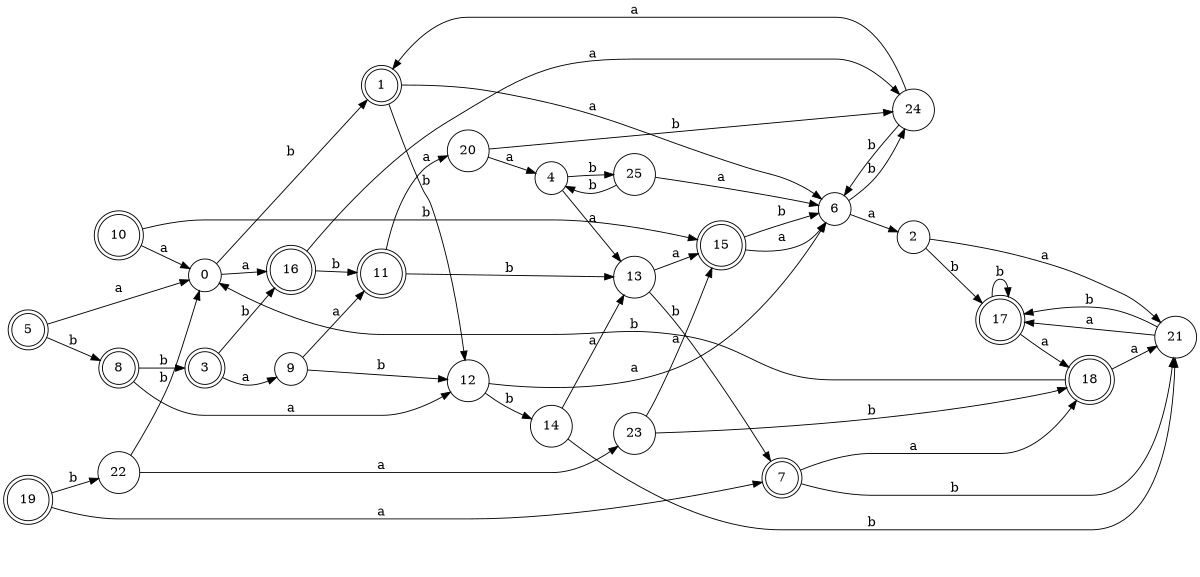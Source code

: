 digraph n21_10 {
__start0 [label="" shape="none"];

rankdir=LR;
size="8,5";

s0 [style="filled", color="black", fillcolor="white" shape="circle", label="0"];
s1 [style="rounded,filled", color="black", fillcolor="white" shape="doublecircle", label="1"];
s2 [style="filled", color="black", fillcolor="white" shape="circle", label="2"];
s3 [style="rounded,filled", color="black", fillcolor="white" shape="doublecircle", label="3"];
s4 [style="filled", color="black", fillcolor="white" shape="circle", label="4"];
s5 [style="rounded,filled", color="black", fillcolor="white" shape="doublecircle", label="5"];
s6 [style="filled", color="black", fillcolor="white" shape="circle", label="6"];
s7 [style="rounded,filled", color="black", fillcolor="white" shape="doublecircle", label="7"];
s8 [style="rounded,filled", color="black", fillcolor="white" shape="doublecircle", label="8"];
s9 [style="filled", color="black", fillcolor="white" shape="circle", label="9"];
s10 [style="rounded,filled", color="black", fillcolor="white" shape="doublecircle", label="10"];
s11 [style="rounded,filled", color="black", fillcolor="white" shape="doublecircle", label="11"];
s12 [style="filled", color="black", fillcolor="white" shape="circle", label="12"];
s13 [style="filled", color="black", fillcolor="white" shape="circle", label="13"];
s14 [style="filled", color="black", fillcolor="white" shape="circle", label="14"];
s15 [style="rounded,filled", color="black", fillcolor="white" shape="doublecircle", label="15"];
s16 [style="rounded,filled", color="black", fillcolor="white" shape="doublecircle", label="16"];
s17 [style="rounded,filled", color="black", fillcolor="white" shape="doublecircle", label="17"];
s18 [style="rounded,filled", color="black", fillcolor="white" shape="doublecircle", label="18"];
s19 [style="rounded,filled", color="black", fillcolor="white" shape="doublecircle", label="19"];
s20 [style="filled", color="black", fillcolor="white" shape="circle", label="20"];
s21 [style="filled", color="black", fillcolor="white" shape="circle", label="21"];
s22 [style="filled", color="black", fillcolor="white" shape="circle", label="22"];
s23 [style="filled", color="black", fillcolor="white" shape="circle", label="23"];
s24 [style="filled", color="black", fillcolor="white" shape="circle", label="24"];
s25 [style="filled", color="black", fillcolor="white" shape="circle", label="25"];
s0 -> s16 [label="a"];
s0 -> s1 [label="b"];
s1 -> s6 [label="a"];
s1 -> s12 [label="b"];
s2 -> s21 [label="a"];
s2 -> s17 [label="b"];
s3 -> s9 [label="a"];
s3 -> s16 [label="b"];
s4 -> s13 [label="a"];
s4 -> s25 [label="b"];
s5 -> s0 [label="a"];
s5 -> s8 [label="b"];
s6 -> s2 [label="a"];
s6 -> s24 [label="b"];
s7 -> s18 [label="a"];
s7 -> s21 [label="b"];
s8 -> s12 [label="a"];
s8 -> s3 [label="b"];
s9 -> s11 [label="a"];
s9 -> s12 [label="b"];
s10 -> s0 [label="a"];
s10 -> s15 [label="b"];
s11 -> s20 [label="a"];
s11 -> s13 [label="b"];
s12 -> s6 [label="a"];
s12 -> s14 [label="b"];
s13 -> s15 [label="a"];
s13 -> s7 [label="b"];
s14 -> s13 [label="a"];
s14 -> s21 [label="b"];
s15 -> s6 [label="a"];
s15 -> s6 [label="b"];
s16 -> s24 [label="a"];
s16 -> s11 [label="b"];
s17 -> s18 [label="a"];
s17 -> s17 [label="b"];
s18 -> s21 [label="a"];
s18 -> s0 [label="b"];
s19 -> s7 [label="a"];
s19 -> s22 [label="b"];
s20 -> s4 [label="a"];
s20 -> s24 [label="b"];
s21 -> s17 [label="a"];
s21 -> s17 [label="b"];
s22 -> s23 [label="a"];
s22 -> s0 [label="b"];
s23 -> s15 [label="a"];
s23 -> s18 [label="b"];
s24 -> s1 [label="a"];
s24 -> s6 [label="b"];
s25 -> s6 [label="a"];
s25 -> s4 [label="b"];

}